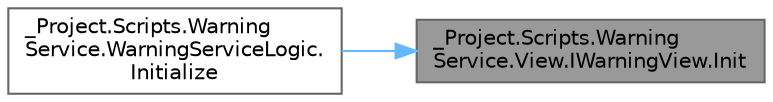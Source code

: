 digraph "_Project.Scripts.WarningService.View.IWarningView.Init"
{
 // LATEX_PDF_SIZE
  bgcolor="transparent";
  edge [fontname=Helvetica,fontsize=10,labelfontname=Helvetica,labelfontsize=10];
  node [fontname=Helvetica,fontsize=10,shape=box,height=0.2,width=0.4];
  rankdir="RL";
  Node1 [id="Node000001",label="_Project.Scripts.Warning\lService.View.IWarningView.Init",height=0.2,width=0.4,color="gray40", fillcolor="grey60", style="filled", fontcolor="black",tooltip="Метод инициализации вида сервиса окна-предупреждения"];
  Node1 -> Node2 [id="edge1_Node000001_Node000002",dir="back",color="steelblue1",style="solid",tooltip=" "];
  Node2 [id="Node000002",label="_Project.Scripts.Warning\lService.WarningServiceLogic.\lInitialize",height=0.2,width=0.4,color="grey40", fillcolor="white", style="filled",URL="$class___project_1_1_scripts_1_1_warning_service_1_1_warning_service_logic.html#a05bc4f3e21d0015e3d03012828a8038a",tooltip="Метод инициализации сервиса окна-предупреждения"];
}
